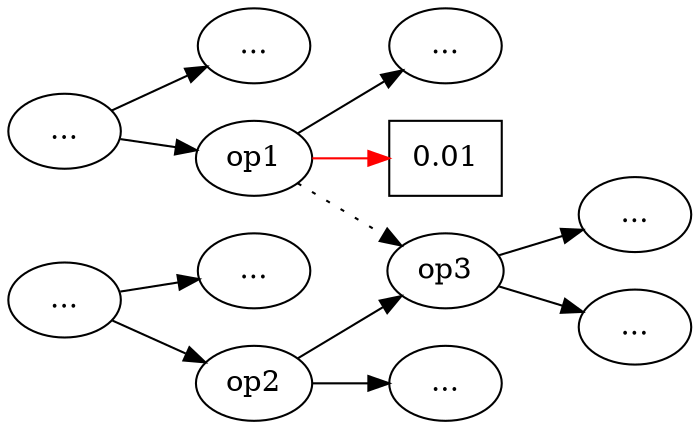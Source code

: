 
digraph G {

    rankdir=LR;

    opr1 [label="..."];
    opr2 [label="..."];
    opr3 [label="..."];
    opr4 [label="..."];

    op4;
    const [label="0.01", shape=box];
    op1;
    op2;
    op3;
    op4 [label="..."];
    op5 [label="..."];
    op6 [label="..."];
    op7 [label="..."];

    opr1 -> op1
    opr1 -> opr3
    opr2 -> op2
    opr2 -> opr4
    op1 -> op4;
    op1 -> const [color=red];
    op1 -> op3 [style=dotted];
    op2 -> op3
    op3 -> op5
    op3 -> op6
    op2 -> op7
}